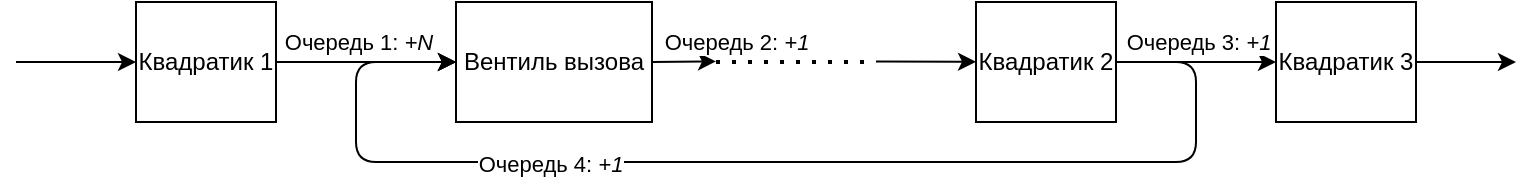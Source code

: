 <mxfile version="13.7.2" type="github"><diagram id="Y0GfzL_gitvhp7PauEFV" name="Page-1"><mxGraphModel dx="1066" dy="621" grid="1" gridSize="10" guides="1" tooltips="1" connect="1" arrows="1" fold="1" page="1" pageScale="1" pageWidth="827" pageHeight="1169" math="0" shadow="0"><root><mxCell id="0"/><mxCell id="1" parent="0"/><mxCell id="fXo4W9mDPyM3kZSVokdo-14" value="" style="edgeStyle=orthogonalEdgeStyle;rounded=0;orthogonalLoop=1;jettySize=auto;html=1;exitX=1;exitY=0.5;exitDx=0;exitDy=0;" edge="1" parent="1" source="fXo4W9mDPyM3kZSVokdo-2" target="fXo4W9mDPyM3kZSVokdo-4"><mxGeometry relative="1" as="geometry"><Array as="points"><mxPoint x="180" y="190"/><mxPoint x="180" y="190"/></Array></mxGeometry></mxCell><mxCell id="fXo4W9mDPyM3kZSVokdo-18" value="Очередь 1: &lt;i&gt;+N&lt;/i&gt;" style="edgeLabel;html=1;align=center;verticalAlign=middle;resizable=0;points=[];" vertex="1" connectable="0" parent="fXo4W9mDPyM3kZSVokdo-14"><mxGeometry x="-0.714" y="-2" relative="1" as="geometry"><mxPoint x="27.43" y="-12" as="offset"/></mxGeometry></mxCell><mxCell id="fXo4W9mDPyM3kZSVokdo-19" value="" style="edgeStyle=orthogonalEdgeStyle;rounded=0;orthogonalLoop=1;jettySize=auto;html=1;" edge="1" parent="1" source="fXo4W9mDPyM3kZSVokdo-2" target="fXo4W9mDPyM3kZSVokdo-4"><mxGeometry relative="1" as="geometry"/></mxCell><mxCell id="fXo4W9mDPyM3kZSVokdo-2" value="Квадратик&amp;nbsp;1" style="rounded=0;whiteSpace=wrap;html=1;" vertex="1" parent="1"><mxGeometry x="100" y="160" width="70" height="60" as="geometry"/></mxCell><mxCell id="fXo4W9mDPyM3kZSVokdo-3" value="Квадратик&lt;span&gt;&amp;nbsp;2&lt;/span&gt;" style="rounded=0;whiteSpace=wrap;html=1;" vertex="1" parent="1"><mxGeometry x="520" y="160" width="70" height="60" as="geometry"/></mxCell><mxCell id="fXo4W9mDPyM3kZSVokdo-4" value="Вентиль вызова" style="rounded=0;whiteSpace=wrap;html=1;" vertex="1" parent="1"><mxGeometry x="260" y="160" width="98" height="60" as="geometry"/></mxCell><mxCell id="fXo4W9mDPyM3kZSVokdo-5" value="" style="endArrow=classic;html=1;entryX=0;entryY=0.5;entryDx=0;entryDy=0;" edge="1" parent="1" target="fXo4W9mDPyM3kZSVokdo-2"><mxGeometry width="50" height="50" relative="1" as="geometry"><mxPoint x="40" y="190" as="sourcePoint"/><mxPoint x="-20" y="260" as="targetPoint"/></mxGeometry></mxCell><mxCell id="fXo4W9mDPyM3kZSVokdo-7" value="" style="endArrow=classic;html=1;entryX=0;entryY=0.5;entryDx=0;entryDy=0;exitX=1;exitY=0.5;exitDx=0;exitDy=0;" edge="1" parent="1" source="fXo4W9mDPyM3kZSVokdo-4"><mxGeometry width="50" height="50" relative="1" as="geometry"><mxPoint x="340" y="189.71" as="sourcePoint"/><mxPoint x="390" y="189.71" as="targetPoint"/></mxGeometry></mxCell><mxCell id="fXo4W9mDPyM3kZSVokdo-8" value="" style="endArrow=classic;html=1;" edge="1" parent="1" target="fXo4W9mDPyM3kZSVokdo-3"><mxGeometry width="50" height="50" relative="1" as="geometry"><mxPoint x="470" y="189.71" as="sourcePoint"/><mxPoint x="520" y="189.71" as="targetPoint"/></mxGeometry></mxCell><mxCell id="fXo4W9mDPyM3kZSVokdo-9" value="" style="endArrow=classic;html=1;entryX=0;entryY=0.5;entryDx=0;entryDy=0;" edge="1" parent="1" source="fXo4W9mDPyM3kZSVokdo-3" target="fXo4W9mDPyM3kZSVokdo-10"><mxGeometry width="50" height="50" relative="1" as="geometry"><mxPoint x="640" y="189.71" as="sourcePoint"/><mxPoint x="690" y="189.71" as="targetPoint"/></mxGeometry></mxCell><mxCell id="fXo4W9mDPyM3kZSVokdo-23" value="Очередь 3:&amp;nbsp;&lt;i&gt;+1&lt;/i&gt;" style="edgeLabel;html=1;align=center;verticalAlign=middle;resizable=0;points=[];" vertex="1" connectable="0" parent="fXo4W9mDPyM3kZSVokdo-9"><mxGeometry x="0.587" y="-1" relative="1" as="geometry"><mxPoint x="-23.14" y="-11" as="offset"/></mxGeometry></mxCell><mxCell id="fXo4W9mDPyM3kZSVokdo-10" value="&lt;span&gt;Квадратик 3&lt;/span&gt;" style="rounded=0;whiteSpace=wrap;html=1;" vertex="1" parent="1"><mxGeometry x="670" y="160" width="70" height="60" as="geometry"/></mxCell><mxCell id="fXo4W9mDPyM3kZSVokdo-11" value="" style="endArrow=classic;html=1;exitX=1;exitY=0.5;exitDx=0;exitDy=0;entryX=0;entryY=0.5;entryDx=0;entryDy=0;" edge="1" parent="1" source="fXo4W9mDPyM3kZSVokdo-3" target="fXo4W9mDPyM3kZSVokdo-4"><mxGeometry width="50" height="50" relative="1" as="geometry"><mxPoint x="590" y="340" as="sourcePoint"/><mxPoint x="220" y="190" as="targetPoint"/><Array as="points"><mxPoint x="630" y="190"/><mxPoint x="630" y="240"/><mxPoint x="210" y="240"/><mxPoint x="210" y="190"/></Array></mxGeometry></mxCell><mxCell id="fXo4W9mDPyM3kZSVokdo-12" value="Очередь 4: &lt;i&gt;+1&lt;/i&gt;" style="edgeLabel;html=1;align=center;verticalAlign=middle;resizable=0;points=[];" vertex="1" connectable="0" parent="fXo4W9mDPyM3kZSVokdo-11"><mxGeometry x="0.355" y="1" relative="1" as="geometry"><mxPoint as="offset"/></mxGeometry></mxCell><mxCell id="fXo4W9mDPyM3kZSVokdo-20" value="Очередь 2: &lt;i&gt;+1&lt;/i&gt;" style="edgeLabel;html=1;align=center;verticalAlign=middle;resizable=0;points=[];" vertex="1" connectable="0" parent="1"><mxGeometry x="399.999" y="180" as="geometry"/></mxCell><mxCell id="fXo4W9mDPyM3kZSVokdo-21" value="" style="endArrow=none;dashed=1;html=1;dashPattern=1 3;strokeWidth=2;" edge="1" parent="1"><mxGeometry width="50" height="50" relative="1" as="geometry"><mxPoint x="390" y="190" as="sourcePoint"/><mxPoint x="470" y="190" as="targetPoint"/></mxGeometry></mxCell><mxCell id="fXo4W9mDPyM3kZSVokdo-25" value="" style="endArrow=classic;html=1;exitX=1;exitY=0.5;exitDx=0;exitDy=0;" edge="1" parent="1" source="fXo4W9mDPyM3kZSVokdo-10"><mxGeometry width="50" height="50" relative="1" as="geometry"><mxPoint x="760" y="210" as="sourcePoint"/><mxPoint x="790" y="190" as="targetPoint"/></mxGeometry></mxCell></root></mxGraphModel></diagram></mxfile>